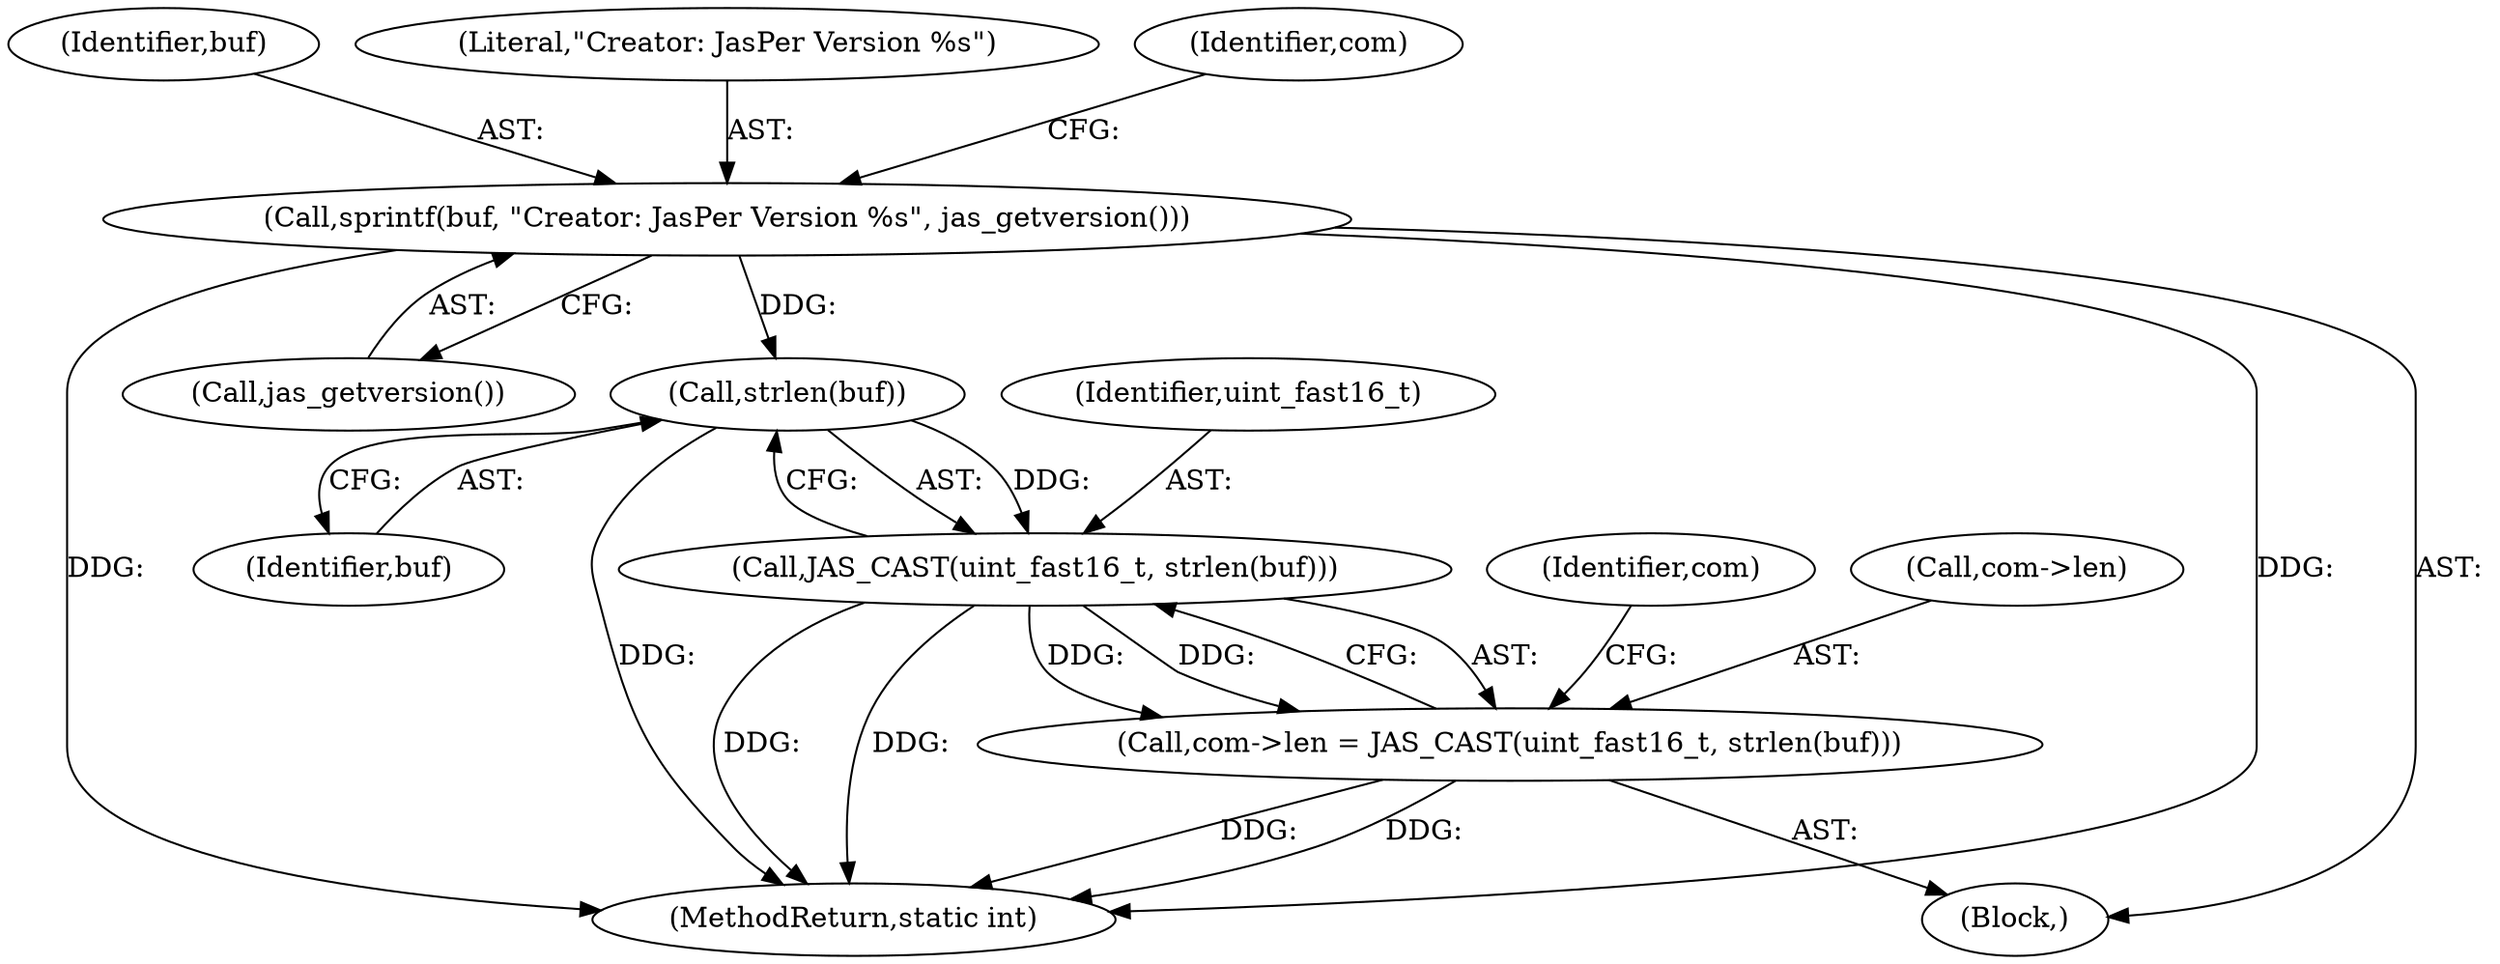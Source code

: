 digraph "0_jasper_d42b2388f7f8e0332c846675133acea151fc557a_38@API" {
"1000414" [label="(Call,strlen(buf))"];
"1000394" [label="(Call,sprintf(buf, \"Creator: JasPer Version %s\", jas_getversion()))"];
"1000412" [label="(Call,JAS_CAST(uint_fast16_t, strlen(buf)))"];
"1000408" [label="(Call,com->len = JAS_CAST(uint_fast16_t, strlen(buf)))"];
"1000395" [label="(Identifier,buf)"];
"1000413" [label="(Identifier,uint_fast16_t)"];
"1000397" [label="(Call,jas_getversion())"];
"1001187" [label="(MethodReturn,static int)"];
"1000415" [label="(Identifier,buf)"];
"1000396" [label="(Literal,\"Creator: JasPer Version %s\")"];
"1000399" [label="(Identifier,com)"];
"1000394" [label="(Call,sprintf(buf, \"Creator: JasPer Version %s\", jas_getversion()))"];
"1000106" [label="(Block,)"];
"1000409" [label="(Call,com->len)"];
"1000412" [label="(Call,JAS_CAST(uint_fast16_t, strlen(buf)))"];
"1000418" [label="(Identifier,com)"];
"1000408" [label="(Call,com->len = JAS_CAST(uint_fast16_t, strlen(buf)))"];
"1000414" [label="(Call,strlen(buf))"];
"1000414" -> "1000412"  [label="AST: "];
"1000414" -> "1000415"  [label="CFG: "];
"1000415" -> "1000414"  [label="AST: "];
"1000412" -> "1000414"  [label="CFG: "];
"1000414" -> "1001187"  [label="DDG: "];
"1000414" -> "1000412"  [label="DDG: "];
"1000394" -> "1000414"  [label="DDG: "];
"1000394" -> "1000106"  [label="AST: "];
"1000394" -> "1000397"  [label="CFG: "];
"1000395" -> "1000394"  [label="AST: "];
"1000396" -> "1000394"  [label="AST: "];
"1000397" -> "1000394"  [label="AST: "];
"1000399" -> "1000394"  [label="CFG: "];
"1000394" -> "1001187"  [label="DDG: "];
"1000394" -> "1001187"  [label="DDG: "];
"1000412" -> "1000408"  [label="AST: "];
"1000413" -> "1000412"  [label="AST: "];
"1000408" -> "1000412"  [label="CFG: "];
"1000412" -> "1001187"  [label="DDG: "];
"1000412" -> "1001187"  [label="DDG: "];
"1000412" -> "1000408"  [label="DDG: "];
"1000412" -> "1000408"  [label="DDG: "];
"1000408" -> "1000106"  [label="AST: "];
"1000409" -> "1000408"  [label="AST: "];
"1000418" -> "1000408"  [label="CFG: "];
"1000408" -> "1001187"  [label="DDG: "];
"1000408" -> "1001187"  [label="DDG: "];
}
